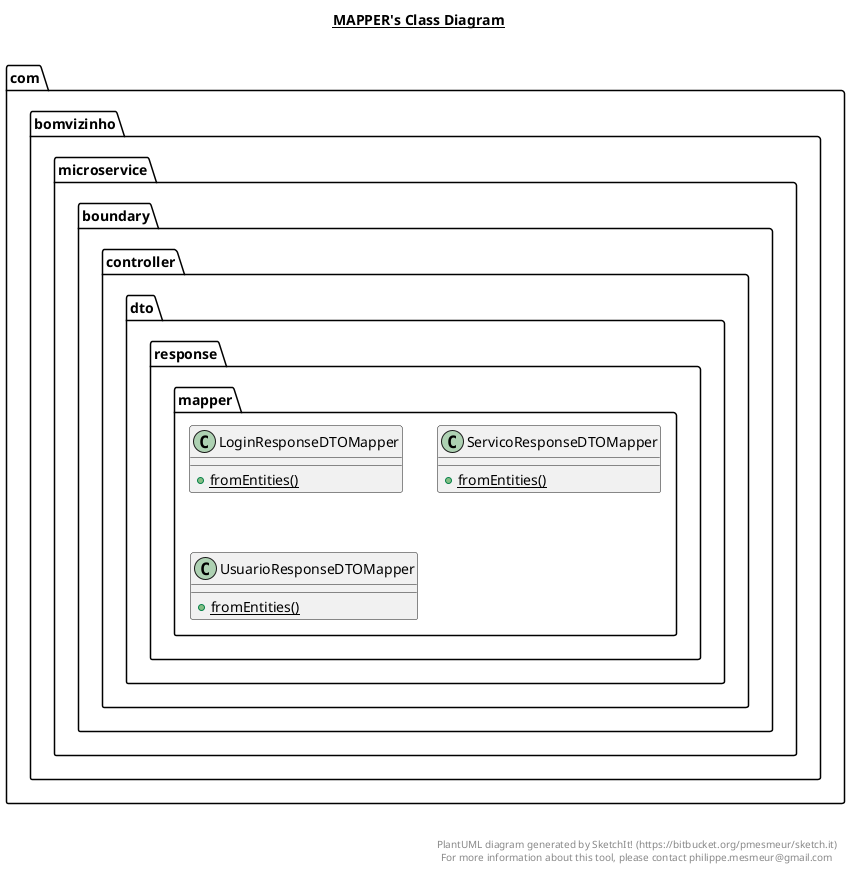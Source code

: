@startuml

title __MAPPER's Class Diagram__\n

  namespace com.bomvizinho.microservice {
    namespace boundary.controller {
      namespace dto.response.mapper {
        class com.bomvizinho.microservice.boundary.controller.dto.response.mapper.LoginResponseDTOMapper {
            {static} + fromEntities()
        }
      }
    }
  }
  

  namespace com.bomvizinho.microservice {
    namespace boundary.controller {
      namespace dto.response.mapper {
        class com.bomvizinho.microservice.boundary.controller.dto.response.mapper.ServicoResponseDTOMapper {
            {static} + fromEntities()
        }
      }
    }
  }
  

  namespace com.bomvizinho.microservice {
    namespace boundary.controller {
      namespace dto.response.mapper {
        class com.bomvizinho.microservice.boundary.controller.dto.response.mapper.UsuarioResponseDTOMapper {
            {static} + fromEntities()
        }
      }
    }
  }
  



right footer


PlantUML diagram generated by SketchIt! (https://bitbucket.org/pmesmeur/sketch.it)
For more information about this tool, please contact philippe.mesmeur@gmail.com
endfooter

@enduml
